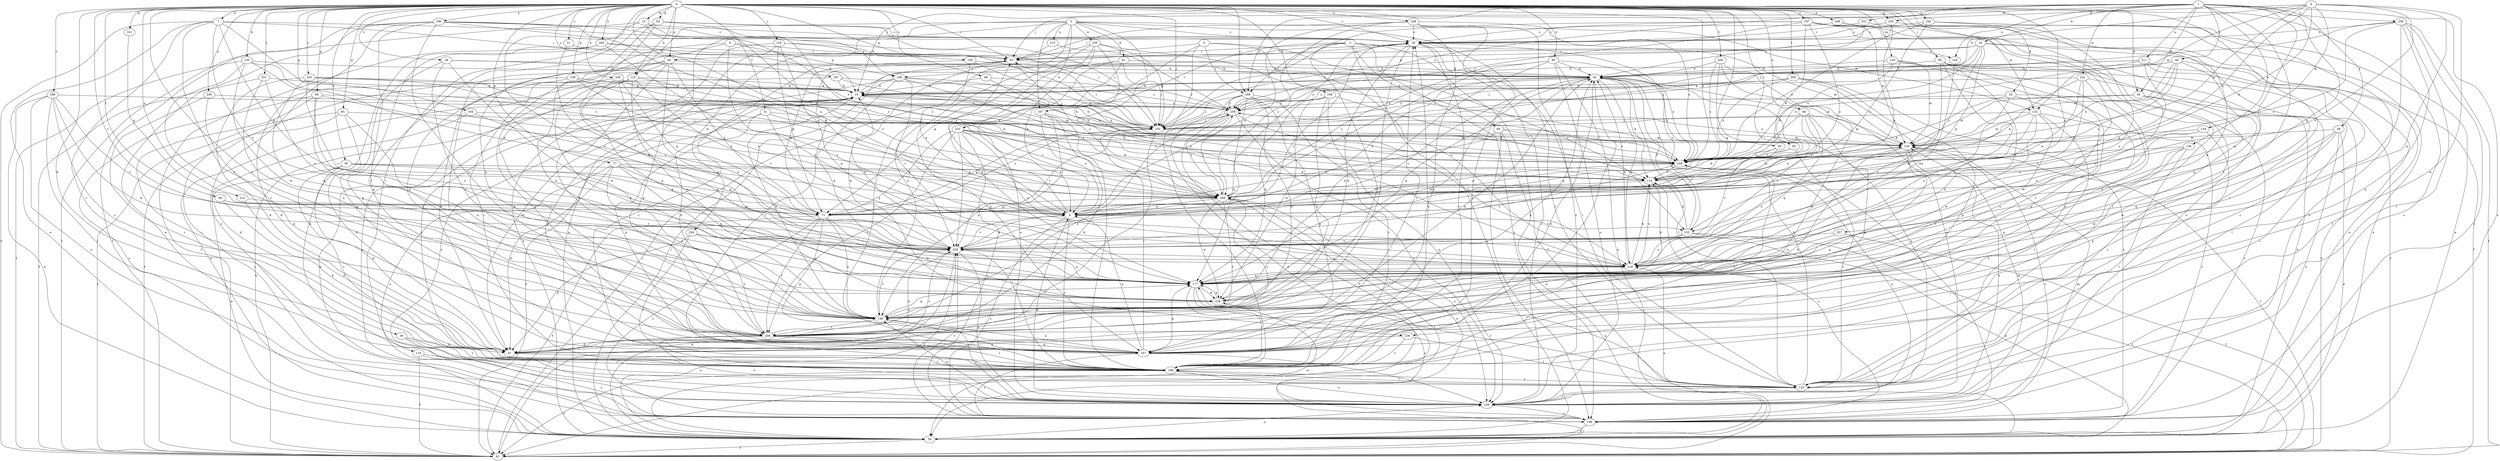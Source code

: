 strict digraph  {
0;
1;
2;
3;
4;
5;
6;
7;
9;
15;
16;
19;
21;
28;
30;
32;
39;
40;
41;
45;
48;
49;
50;
51;
56;
59;
60;
61;
63;
65;
66;
68;
69;
71;
77;
80;
81;
82;
83;
85;
92;
93;
103;
105;
108;
113;
114;
119;
124;
125;
129;
132;
134;
135;
136;
144;
146;
150;
155;
156;
158;
161;
164;
165;
166;
167;
177;
186;
187;
188;
196;
197;
198;
200;
201;
203;
208;
210;
211;
215;
218;
228;
231;
232;
233;
234;
235;
236;
238;
240;
242;
245;
246;
248;
249;
255;
256;
257;
259;
264;
267;
268;
269;
0 -> 7  [label=a];
0 -> 9  [label=a];
0 -> 15  [label=b];
0 -> 21  [label=c];
0 -> 28  [label=c];
0 -> 30  [label=c];
0 -> 32  [label=d];
0 -> 39  [label=d];
0 -> 40  [label=d];
0 -> 45  [label=e];
0 -> 48  [label=e];
0 -> 51  [label=f];
0 -> 56  [label=f];
0 -> 63  [label=g];
0 -> 65  [label=g];
0 -> 66  [label=g];
0 -> 68  [label=g];
0 -> 69  [label=g];
0 -> 77  [label=h];
0 -> 80  [label=h];
0 -> 83  [label=i];
0 -> 85  [label=i];
0 -> 92  [label=i];
0 -> 93  [label=i];
0 -> 103  [label=j];
0 -> 105  [label=k];
0 -> 108  [label=k];
0 -> 113  [label=k];
0 -> 119  [label=l];
0 -> 124  [label=l];
0 -> 125  [label=l];
0 -> 129  [label=m];
0 -> 132  [label=m];
0 -> 150  [label=o];
0 -> 155  [label=o];
0 -> 158  [label=p];
0 -> 161  [label=p];
0 -> 164  [label=p];
0 -> 165  [label=p];
0 -> 186  [label=r];
0 -> 196  [label=s];
0 -> 197  [label=s];
0 -> 198  [label=s];
0 -> 200  [label=t];
0 -> 201  [label=t];
0 -> 203  [label=t];
0 -> 208  [label=t];
0 -> 210  [label=u];
0 -> 228  [label=v];
0 -> 240  [label=x];
0 -> 242  [label=x];
0 -> 245  [label=x];
0 -> 246  [label=x];
0 -> 248  [label=x];
0 -> 249  [label=x];
0 -> 255  [label=y];
0 -> 264  [label=z];
0 -> 267  [label=z];
0 -> 268  [label=z];
1 -> 16  [label=b];
1 -> 19  [label=b];
1 -> 40  [label=d];
1 -> 49  [label=e];
1 -> 59  [label=f];
1 -> 93  [label=i];
1 -> 136  [label=n];
1 -> 144  [label=n];
1 -> 177  [label=q];
1 -> 198  [label=s];
1 -> 208  [label=t];
1 -> 211  [label=u];
1 -> 231  [label=w];
1 -> 232  [label=w];
1 -> 256  [label=y];
1 -> 257  [label=y];
1 -> 259  [label=y];
1 -> 268  [label=z];
2 -> 50  [label=e];
2 -> 60  [label=f];
2 -> 61  [label=f];
2 -> 93  [label=i];
2 -> 144  [label=n];
2 -> 187  [label=r];
2 -> 198  [label=s];
2 -> 208  [label=t];
2 -> 268  [label=z];
3 -> 30  [label=c];
3 -> 50  [label=e];
3 -> 81  [label=h];
3 -> 113  [label=k];
3 -> 125  [label=l];
3 -> 132  [label=m];
3 -> 187  [label=r];
3 -> 215  [label=u];
3 -> 218  [label=u];
3 -> 233  [label=w];
3 -> 234  [label=w];
3 -> 235  [label=w];
3 -> 236  [label=w];
4 -> 82  [label=h];
4 -> 114  [label=k];
4 -> 132  [label=m];
4 -> 134  [label=m];
4 -> 135  [label=m];
4 -> 155  [label=o];
4 -> 165  [label=p];
4 -> 177  [label=q];
4 -> 236  [label=w];
4 -> 249  [label=x];
5 -> 69  [label=g];
5 -> 71  [label=g];
5 -> 155  [label=o];
5 -> 188  [label=r];
5 -> 218  [label=u];
5 -> 268  [label=z];
6 -> 93  [label=i];
6 -> 146  [label=n];
6 -> 166  [label=p];
6 -> 208  [label=t];
6 -> 218  [label=u];
7 -> 30  [label=c];
7 -> 50  [label=e];
7 -> 61  [label=f];
7 -> 71  [label=g];
7 -> 93  [label=i];
7 -> 146  [label=n];
7 -> 188  [label=r];
7 -> 228  [label=v];
7 -> 269  [label=z];
9 -> 82  [label=h];
9 -> 93  [label=i];
9 -> 155  [label=o];
9 -> 188  [label=r];
9 -> 198  [label=s];
9 -> 228  [label=v];
15 -> 30  [label=c];
15 -> 61  [label=f];
15 -> 166  [label=p];
15 -> 218  [label=u];
15 -> 269  [label=z];
16 -> 19  [label=b];
16 -> 61  [label=f];
16 -> 71  [label=g];
16 -> 93  [label=i];
16 -> 166  [label=p];
16 -> 188  [label=r];
16 -> 249  [label=x];
16 -> 269  [label=z];
19 -> 30  [label=c];
19 -> 82  [label=h];
19 -> 114  [label=k];
19 -> 135  [label=m];
19 -> 156  [label=o];
19 -> 167  [label=p];
19 -> 188  [label=r];
19 -> 259  [label=y];
21 -> 93  [label=i];
21 -> 228  [label=v];
28 -> 82  [label=h];
28 -> 146  [label=n];
28 -> 167  [label=p];
28 -> 238  [label=w];
28 -> 269  [label=z];
30 -> 93  [label=i];
30 -> 125  [label=l];
30 -> 135  [label=m];
30 -> 146  [label=n];
30 -> 156  [label=o];
30 -> 188  [label=r];
30 -> 208  [label=t];
32 -> 114  [label=k];
32 -> 146  [label=n];
32 -> 198  [label=s];
32 -> 218  [label=u];
32 -> 259  [label=y];
39 -> 41  [label=d];
39 -> 156  [label=o];
39 -> 188  [label=r];
40 -> 125  [label=l];
40 -> 135  [label=m];
40 -> 167  [label=p];
40 -> 218  [label=u];
40 -> 259  [label=y];
41 -> 188  [label=r];
41 -> 228  [label=v];
45 -> 9  [label=a];
45 -> 41  [label=d];
45 -> 50  [label=e];
45 -> 71  [label=g];
45 -> 114  [label=k];
45 -> 188  [label=r];
48 -> 9  [label=a];
48 -> 103  [label=j];
48 -> 135  [label=m];
48 -> 167  [label=p];
48 -> 177  [label=q];
48 -> 228  [label=v];
48 -> 249  [label=x];
49 -> 82  [label=h];
49 -> 103  [label=j];
49 -> 125  [label=l];
49 -> 135  [label=m];
49 -> 177  [label=q];
49 -> 249  [label=x];
49 -> 269  [label=z];
50 -> 19  [label=b];
50 -> 61  [label=f];
50 -> 93  [label=i];
50 -> 156  [label=o];
50 -> 218  [label=u];
50 -> 228  [label=v];
50 -> 238  [label=w];
51 -> 61  [label=f];
51 -> 103  [label=j];
51 -> 167  [label=p];
51 -> 177  [label=q];
51 -> 269  [label=z];
56 -> 41  [label=d];
56 -> 71  [label=g];
56 -> 228  [label=v];
59 -> 50  [label=e];
59 -> 135  [label=m];
59 -> 156  [label=o];
59 -> 167  [label=p];
59 -> 177  [label=q];
59 -> 238  [label=w];
60 -> 9  [label=a];
60 -> 50  [label=e];
60 -> 135  [label=m];
60 -> 198  [label=s];
60 -> 249  [label=x];
61 -> 19  [label=b];
61 -> 93  [label=i];
63 -> 30  [label=c];
63 -> 103  [label=j];
63 -> 146  [label=n];
63 -> 167  [label=p];
63 -> 177  [label=q];
63 -> 269  [label=z];
65 -> 41  [label=d];
65 -> 61  [label=f];
65 -> 103  [label=j];
65 -> 146  [label=n];
65 -> 198  [label=s];
66 -> 177  [label=q];
66 -> 188  [label=r];
66 -> 198  [label=s];
66 -> 218  [label=u];
66 -> 259  [label=y];
66 -> 269  [label=z];
68 -> 19  [label=b];
68 -> 249  [label=x];
68 -> 259  [label=y];
69 -> 41  [label=d];
69 -> 71  [label=g];
69 -> 82  [label=h];
69 -> 167  [label=p];
69 -> 177  [label=q];
69 -> 188  [label=r];
69 -> 208  [label=t];
71 -> 61  [label=f];
71 -> 146  [label=n];
71 -> 167  [label=p];
71 -> 198  [label=s];
71 -> 208  [label=t];
71 -> 238  [label=w];
71 -> 259  [label=y];
77 -> 41  [label=d];
77 -> 71  [label=g];
77 -> 114  [label=k];
77 -> 146  [label=n];
77 -> 156  [label=o];
77 -> 177  [label=q];
77 -> 228  [label=v];
80 -> 50  [label=e];
80 -> 71  [label=g];
80 -> 82  [label=h];
80 -> 156  [label=o];
80 -> 238  [label=w];
80 -> 249  [label=x];
80 -> 269  [label=z];
81 -> 82  [label=h];
81 -> 103  [label=j];
81 -> 156  [label=o];
81 -> 167  [label=p];
81 -> 177  [label=q];
82 -> 19  [label=b];
82 -> 114  [label=k];
82 -> 125  [label=l];
82 -> 135  [label=m];
82 -> 156  [label=o];
82 -> 177  [label=q];
82 -> 188  [label=r];
82 -> 218  [label=u];
82 -> 228  [label=v];
82 -> 238  [label=w];
82 -> 249  [label=x];
82 -> 259  [label=y];
83 -> 9  [label=a];
83 -> 125  [label=l];
83 -> 249  [label=x];
85 -> 50  [label=e];
85 -> 61  [label=f];
85 -> 82  [label=h];
85 -> 146  [label=n];
85 -> 167  [label=p];
85 -> 177  [label=q];
85 -> 218  [label=u];
92 -> 114  [label=k];
92 -> 228  [label=v];
92 -> 249  [label=x];
93 -> 82  [label=h];
93 -> 188  [label=r];
93 -> 269  [label=z];
103 -> 19  [label=b];
103 -> 61  [label=f];
103 -> 71  [label=g];
103 -> 93  [label=i];
103 -> 135  [label=m];
105 -> 9  [label=a];
105 -> 61  [label=f];
105 -> 82  [label=h];
105 -> 208  [label=t];
105 -> 238  [label=w];
105 -> 269  [label=z];
108 -> 103  [label=j];
108 -> 114  [label=k];
108 -> 146  [label=n];
108 -> 156  [label=o];
108 -> 177  [label=q];
108 -> 238  [label=w];
108 -> 259  [label=y];
113 -> 19  [label=b];
113 -> 146  [label=n];
113 -> 198  [label=s];
113 -> 208  [label=t];
113 -> 228  [label=v];
113 -> 238  [label=w];
113 -> 249  [label=x];
114 -> 135  [label=m];
114 -> 198  [label=s];
114 -> 218  [label=u];
114 -> 269  [label=z];
119 -> 61  [label=f];
119 -> 188  [label=r];
119 -> 198  [label=s];
124 -> 50  [label=e];
124 -> 71  [label=g];
124 -> 93  [label=i];
124 -> 103  [label=j];
124 -> 167  [label=p];
124 -> 177  [label=q];
125 -> 82  [label=h];
125 -> 156  [label=o];
125 -> 177  [label=q];
125 -> 188  [label=r];
129 -> 82  [label=h];
129 -> 114  [label=k];
129 -> 135  [label=m];
129 -> 167  [label=p];
129 -> 208  [label=t];
132 -> 9  [label=a];
132 -> 103  [label=j];
132 -> 125  [label=l];
132 -> 135  [label=m];
132 -> 198  [label=s];
132 -> 208  [label=t];
132 -> 238  [label=w];
134 -> 135  [label=m];
134 -> 188  [label=r];
134 -> 228  [label=v];
134 -> 269  [label=z];
135 -> 19  [label=b];
135 -> 41  [label=d];
135 -> 61  [label=f];
135 -> 156  [label=o];
135 -> 167  [label=p];
135 -> 198  [label=s];
135 -> 218  [label=u];
135 -> 249  [label=x];
135 -> 259  [label=y];
136 -> 125  [label=l];
136 -> 146  [label=n];
136 -> 188  [label=r];
136 -> 249  [label=x];
136 -> 269  [label=z];
144 -> 218  [label=u];
146 -> 19  [label=b];
146 -> 156  [label=o];
146 -> 177  [label=q];
146 -> 208  [label=t];
146 -> 228  [label=v];
150 -> 9  [label=a];
150 -> 71  [label=g];
150 -> 82  [label=h];
150 -> 135  [label=m];
155 -> 30  [label=c];
155 -> 50  [label=e];
155 -> 61  [label=f];
155 -> 82  [label=h];
155 -> 114  [label=k];
155 -> 218  [label=u];
155 -> 228  [label=v];
156 -> 9  [label=a];
156 -> 135  [label=m];
156 -> 146  [label=n];
156 -> 198  [label=s];
156 -> 249  [label=x];
158 -> 9  [label=a];
158 -> 19  [label=b];
158 -> 61  [label=f];
158 -> 114  [label=k];
158 -> 208  [label=t];
161 -> 71  [label=g];
164 -> 41  [label=d];
164 -> 103  [label=j];
164 -> 269  [label=z];
165 -> 9  [label=a];
165 -> 30  [label=c];
165 -> 50  [label=e];
165 -> 249  [label=x];
166 -> 19  [label=b];
166 -> 41  [label=d];
166 -> 103  [label=j];
166 -> 177  [label=q];
166 -> 228  [label=v];
166 -> 249  [label=x];
166 -> 269  [label=z];
167 -> 9  [label=a];
167 -> 30  [label=c];
167 -> 82  [label=h];
167 -> 103  [label=j];
167 -> 146  [label=n];
167 -> 156  [label=o];
167 -> 177  [label=q];
167 -> 198  [label=s];
177 -> 114  [label=k];
177 -> 125  [label=l];
177 -> 188  [label=r];
177 -> 198  [label=s];
177 -> 238  [label=w];
186 -> 50  [label=e];
186 -> 125  [label=l];
186 -> 156  [label=o];
186 -> 208  [label=t];
186 -> 228  [label=v];
186 -> 238  [label=w];
186 -> 259  [label=y];
187 -> 9  [label=a];
187 -> 41  [label=d];
187 -> 103  [label=j];
187 -> 146  [label=n];
187 -> 188  [label=r];
188 -> 30  [label=c];
188 -> 61  [label=f];
188 -> 82  [label=h];
188 -> 93  [label=i];
188 -> 125  [label=l];
188 -> 156  [label=o];
188 -> 228  [label=v];
188 -> 249  [label=x];
196 -> 9  [label=a];
196 -> 30  [label=c];
196 -> 50  [label=e];
196 -> 61  [label=f];
196 -> 103  [label=j];
196 -> 146  [label=n];
196 -> 198  [label=s];
196 -> 208  [label=t];
196 -> 249  [label=x];
197 -> 30  [label=c];
197 -> 41  [label=d];
197 -> 50  [label=e];
197 -> 103  [label=j];
197 -> 114  [label=k];
197 -> 125  [label=l];
197 -> 156  [label=o];
197 -> 259  [label=y];
197 -> 269  [label=z];
198 -> 50  [label=e];
198 -> 135  [label=m];
198 -> 228  [label=v];
198 -> 249  [label=x];
200 -> 41  [label=d];
200 -> 71  [label=g];
200 -> 82  [label=h];
200 -> 156  [label=o];
200 -> 249  [label=x];
201 -> 19  [label=b];
201 -> 61  [label=f];
201 -> 146  [label=n];
201 -> 228  [label=v];
203 -> 19  [label=b];
203 -> 167  [label=p];
203 -> 198  [label=s];
203 -> 218  [label=u];
203 -> 249  [label=x];
203 -> 259  [label=y];
208 -> 19  [label=b];
208 -> 41  [label=d];
208 -> 82  [label=h];
208 -> 156  [label=o];
208 -> 167  [label=p];
208 -> 188  [label=r];
208 -> 259  [label=y];
208 -> 269  [label=z];
210 -> 9  [label=a];
210 -> 41  [label=d];
211 -> 61  [label=f];
211 -> 71  [label=g];
211 -> 82  [label=h];
211 -> 103  [label=j];
211 -> 188  [label=r];
211 -> 249  [label=x];
215 -> 93  [label=i];
215 -> 259  [label=y];
218 -> 82  [label=h];
218 -> 114  [label=k];
218 -> 177  [label=q];
228 -> 9  [label=a];
228 -> 19  [label=b];
228 -> 30  [label=c];
228 -> 41  [label=d];
228 -> 50  [label=e];
228 -> 156  [label=o];
228 -> 177  [label=q];
228 -> 218  [label=u];
231 -> 30  [label=c];
231 -> 82  [label=h];
231 -> 177  [label=q];
232 -> 9  [label=a];
232 -> 19  [label=b];
232 -> 114  [label=k];
232 -> 125  [label=l];
232 -> 228  [label=v];
232 -> 238  [label=w];
233 -> 9  [label=a];
233 -> 71  [label=g];
233 -> 114  [label=k];
233 -> 135  [label=m];
233 -> 198  [label=s];
233 -> 208  [label=t];
233 -> 218  [label=u];
233 -> 228  [label=v];
233 -> 249  [label=x];
234 -> 41  [label=d];
234 -> 125  [label=l];
234 -> 177  [label=q];
234 -> 208  [label=t];
234 -> 228  [label=v];
235 -> 9  [label=a];
235 -> 93  [label=i];
235 -> 103  [label=j];
235 -> 114  [label=k];
235 -> 146  [label=n];
235 -> 188  [label=r];
235 -> 249  [label=x];
236 -> 41  [label=d];
236 -> 125  [label=l];
236 -> 188  [label=r];
238 -> 146  [label=n];
238 -> 177  [label=q];
240 -> 167  [label=p];
240 -> 188  [label=r];
240 -> 259  [label=y];
242 -> 30  [label=c];
242 -> 50  [label=e];
242 -> 103  [label=j];
242 -> 156  [label=o];
242 -> 218  [label=u];
242 -> 269  [label=z];
245 -> 19  [label=b];
245 -> 50  [label=e];
245 -> 71  [label=g];
245 -> 177  [label=q];
245 -> 218  [label=u];
245 -> 249  [label=x];
246 -> 30  [label=c];
246 -> 125  [label=l];
246 -> 135  [label=m];
248 -> 9  [label=a];
248 -> 30  [label=c];
248 -> 93  [label=i];
248 -> 156  [label=o];
248 -> 167  [label=p];
248 -> 188  [label=r];
248 -> 249  [label=x];
248 -> 269  [label=z];
249 -> 114  [label=k];
249 -> 228  [label=v];
249 -> 259  [label=y];
255 -> 19  [label=b];
255 -> 41  [label=d];
255 -> 177  [label=q];
255 -> 228  [label=v];
255 -> 249  [label=x];
255 -> 269  [label=z];
256 -> 30  [label=c];
256 -> 61  [label=f];
256 -> 103  [label=j];
256 -> 125  [label=l];
256 -> 146  [label=n];
256 -> 167  [label=p];
256 -> 198  [label=s];
256 -> 269  [label=z];
257 -> 61  [label=f];
257 -> 218  [label=u];
257 -> 228  [label=v];
259 -> 61  [label=f];
259 -> 103  [label=j];
259 -> 156  [label=o];
259 -> 218  [label=u];
259 -> 228  [label=v];
259 -> 269  [label=z];
264 -> 19  [label=b];
264 -> 61  [label=f];
264 -> 93  [label=i];
264 -> 156  [label=o];
264 -> 167  [label=p];
264 -> 218  [label=u];
267 -> 19  [label=b];
267 -> 41  [label=d];
267 -> 103  [label=j];
267 -> 259  [label=y];
268 -> 50  [label=e];
268 -> 103  [label=j];
268 -> 146  [label=n];
268 -> 167  [label=p];
268 -> 177  [label=q];
268 -> 188  [label=r];
268 -> 259  [label=y];
269 -> 9  [label=a];
269 -> 30  [label=c];
269 -> 50  [label=e];
269 -> 61  [label=f];
269 -> 71  [label=g];
269 -> 156  [label=o];
269 -> 208  [label=t];
269 -> 238  [label=w];
269 -> 249  [label=x];
269 -> 259  [label=y];
}
